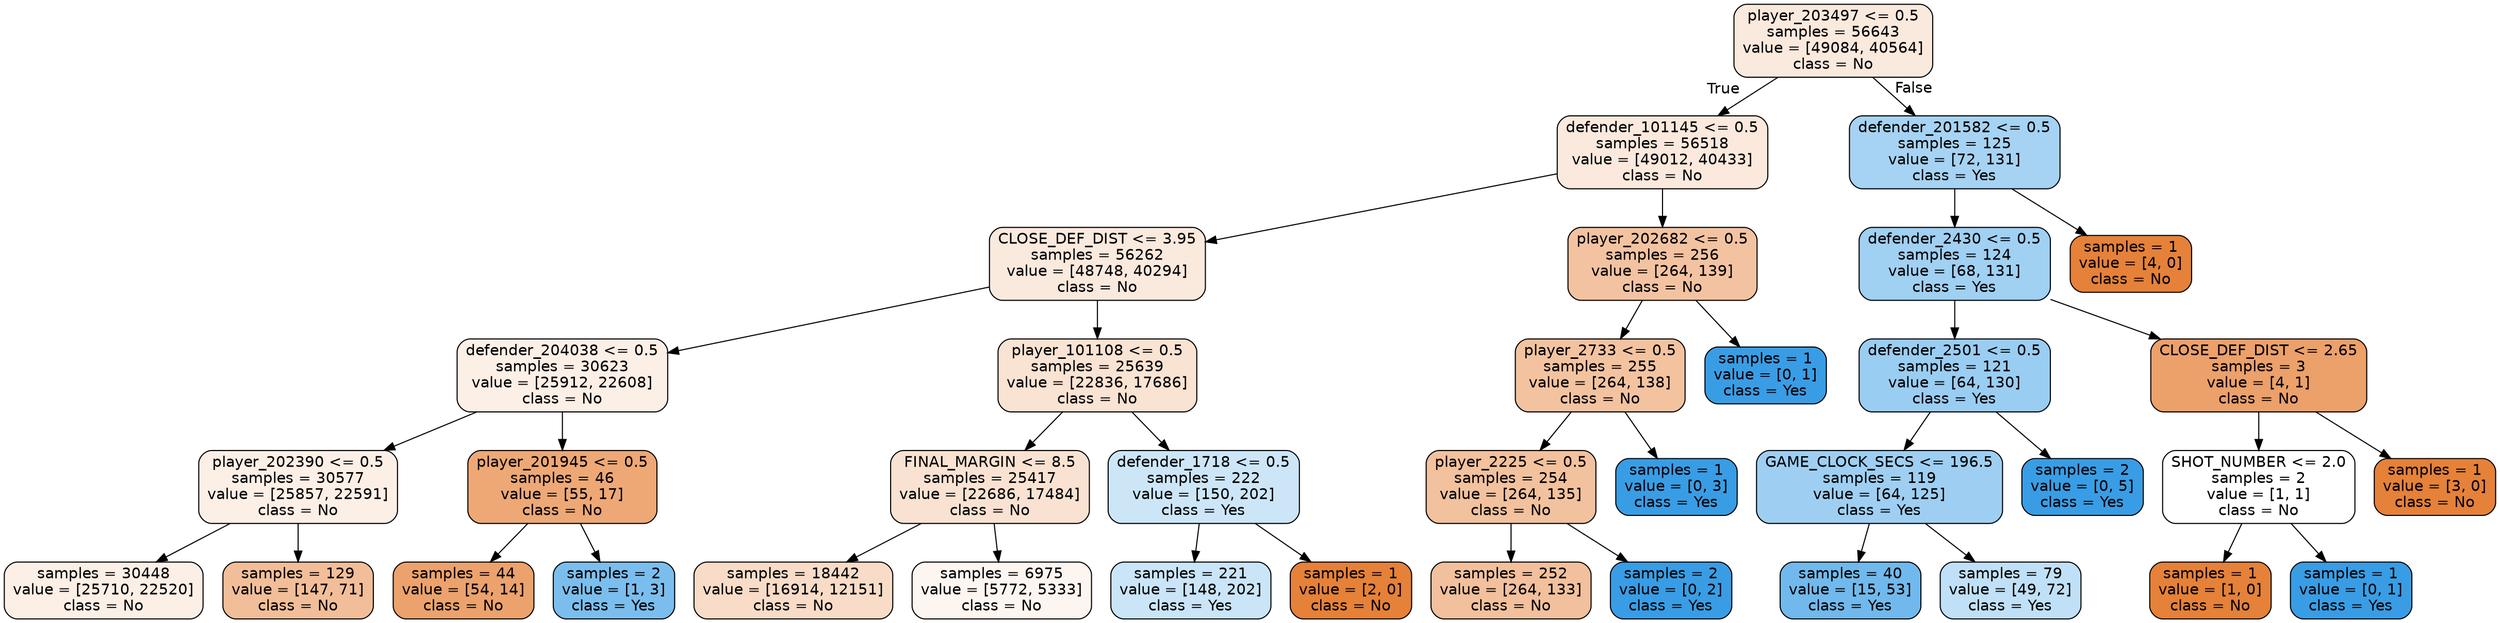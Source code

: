 digraph Tree {
node [shape=box, style="filled, rounded", color="black", fontname=helvetica] ;
edge [fontname=helvetica] ;
0 [label="player_203497 <= 0.5\nsamples = 56643\nvalue = [49084, 40564]\nclass = No", fillcolor="#fae9dd"] ;
1 [label="defender_101145 <= 0.5\nsamples = 56518\nvalue = [49012, 40433]\nclass = No", fillcolor="#fae9dc"] ;
0 -> 1 [labeldistance=2.5, labelangle=45, headlabel="True"] ;
2 [label="CLOSE_DEF_DIST <= 3.95\nsamples = 56262\nvalue = [48748, 40294]\nclass = No", fillcolor="#fae9dd"] ;
1 -> 2 ;
3 [label="defender_204038 <= 0.5\nsamples = 30623\nvalue = [25912, 22608]\nclass = No", fillcolor="#fcefe6"] ;
2 -> 3 ;
4 [label="player_202390 <= 0.5\nsamples = 30577\nvalue = [25857, 22591]\nclass = No", fillcolor="#fcefe6"] ;
3 -> 4 ;
5 [label="samples = 30448\nvalue = [25710, 22520]\nclass = No", fillcolor="#fcefe6"] ;
4 -> 5 ;
6 [label="samples = 129\nvalue = [147, 71]\nclass = No", fillcolor="#f2be99"] ;
4 -> 6 ;
7 [label="player_201945 <= 0.5\nsamples = 46\nvalue = [55, 17]\nclass = No", fillcolor="#eda876"] ;
3 -> 7 ;
8 [label="samples = 44\nvalue = [54, 14]\nclass = No", fillcolor="#eca26c"] ;
7 -> 8 ;
9 [label="samples = 2\nvalue = [1, 3]\nclass = Yes", fillcolor="#7bbeee"] ;
7 -> 9 ;
10 [label="player_101108 <= 0.5\nsamples = 25639\nvalue = [22836, 17686]\nclass = No", fillcolor="#f9e3d2"] ;
2 -> 10 ;
11 [label="FINAL_MARGIN <= 8.5\nsamples = 25417\nvalue = [22686, 17484]\nclass = No", fillcolor="#f9e2d2"] ;
10 -> 11 ;
12 [label="samples = 18442\nvalue = [16914, 12151]\nclass = No", fillcolor="#f8dcc7"] ;
11 -> 12 ;
13 [label="samples = 6975\nvalue = [5772, 5333]\nclass = No", fillcolor="#fdf5f0"] ;
11 -> 13 ;
14 [label="defender_1718 <= 0.5\nsamples = 222\nvalue = [150, 202]\nclass = Yes", fillcolor="#cce6f8"] ;
10 -> 14 ;
15 [label="samples = 221\nvalue = [148, 202]\nclass = Yes", fillcolor="#cae5f8"] ;
14 -> 15 ;
16 [label="samples = 1\nvalue = [2, 0]\nclass = No", fillcolor="#e58139"] ;
14 -> 16 ;
17 [label="player_202682 <= 0.5\nsamples = 256\nvalue = [264, 139]\nclass = No", fillcolor="#f3c3a1"] ;
1 -> 17 ;
18 [label="player_2733 <= 0.5\nsamples = 255\nvalue = [264, 138]\nclass = No", fillcolor="#f3c3a0"] ;
17 -> 18 ;
19 [label="player_2225 <= 0.5\nsamples = 254\nvalue = [264, 135]\nclass = No", fillcolor="#f2c19e"] ;
18 -> 19 ;
20 [label="samples = 252\nvalue = [264, 133]\nclass = No", fillcolor="#f2c09d"] ;
19 -> 20 ;
21 [label="samples = 2\nvalue = [0, 2]\nclass = Yes", fillcolor="#399de5"] ;
19 -> 21 ;
22 [label="samples = 1\nvalue = [0, 3]\nclass = Yes", fillcolor="#399de5"] ;
18 -> 22 ;
23 [label="samples = 1\nvalue = [0, 1]\nclass = Yes", fillcolor="#399de5"] ;
17 -> 23 ;
24 [label="defender_201582 <= 0.5\nsamples = 125\nvalue = [72, 131]\nclass = Yes", fillcolor="#a6d3f3"] ;
0 -> 24 [labeldistance=2.5, labelangle=-45, headlabel="False"] ;
25 [label="defender_2430 <= 0.5\nsamples = 124\nvalue = [68, 131]\nclass = Yes", fillcolor="#a0d0f2"] ;
24 -> 25 ;
26 [label="defender_2501 <= 0.5\nsamples = 121\nvalue = [64, 130]\nclass = Yes", fillcolor="#9acdf2"] ;
25 -> 26 ;
27 [label="GAME_CLOCK_SECS <= 196.5\nsamples = 119\nvalue = [64, 125]\nclass = Yes", fillcolor="#9ecff2"] ;
26 -> 27 ;
28 [label="samples = 40\nvalue = [15, 53]\nclass = Yes", fillcolor="#71b9ec"] ;
27 -> 28 ;
29 [label="samples = 79\nvalue = [49, 72]\nclass = Yes", fillcolor="#c0e0f7"] ;
27 -> 29 ;
30 [label="samples = 2\nvalue = [0, 5]\nclass = Yes", fillcolor="#399de5"] ;
26 -> 30 ;
31 [label="CLOSE_DEF_DIST <= 2.65\nsamples = 3\nvalue = [4, 1]\nclass = No", fillcolor="#eca06a"] ;
25 -> 31 ;
32 [label="SHOT_NUMBER <= 2.0\nsamples = 2\nvalue = [1, 1]\nclass = No", fillcolor="#ffffff"] ;
31 -> 32 ;
33 [label="samples = 1\nvalue = [1, 0]\nclass = No", fillcolor="#e58139"] ;
32 -> 33 ;
34 [label="samples = 1\nvalue = [0, 1]\nclass = Yes", fillcolor="#399de5"] ;
32 -> 34 ;
35 [label="samples = 1\nvalue = [3, 0]\nclass = No", fillcolor="#e58139"] ;
31 -> 35 ;
36 [label="samples = 1\nvalue = [4, 0]\nclass = No", fillcolor="#e58139"] ;
24 -> 36 ;
}